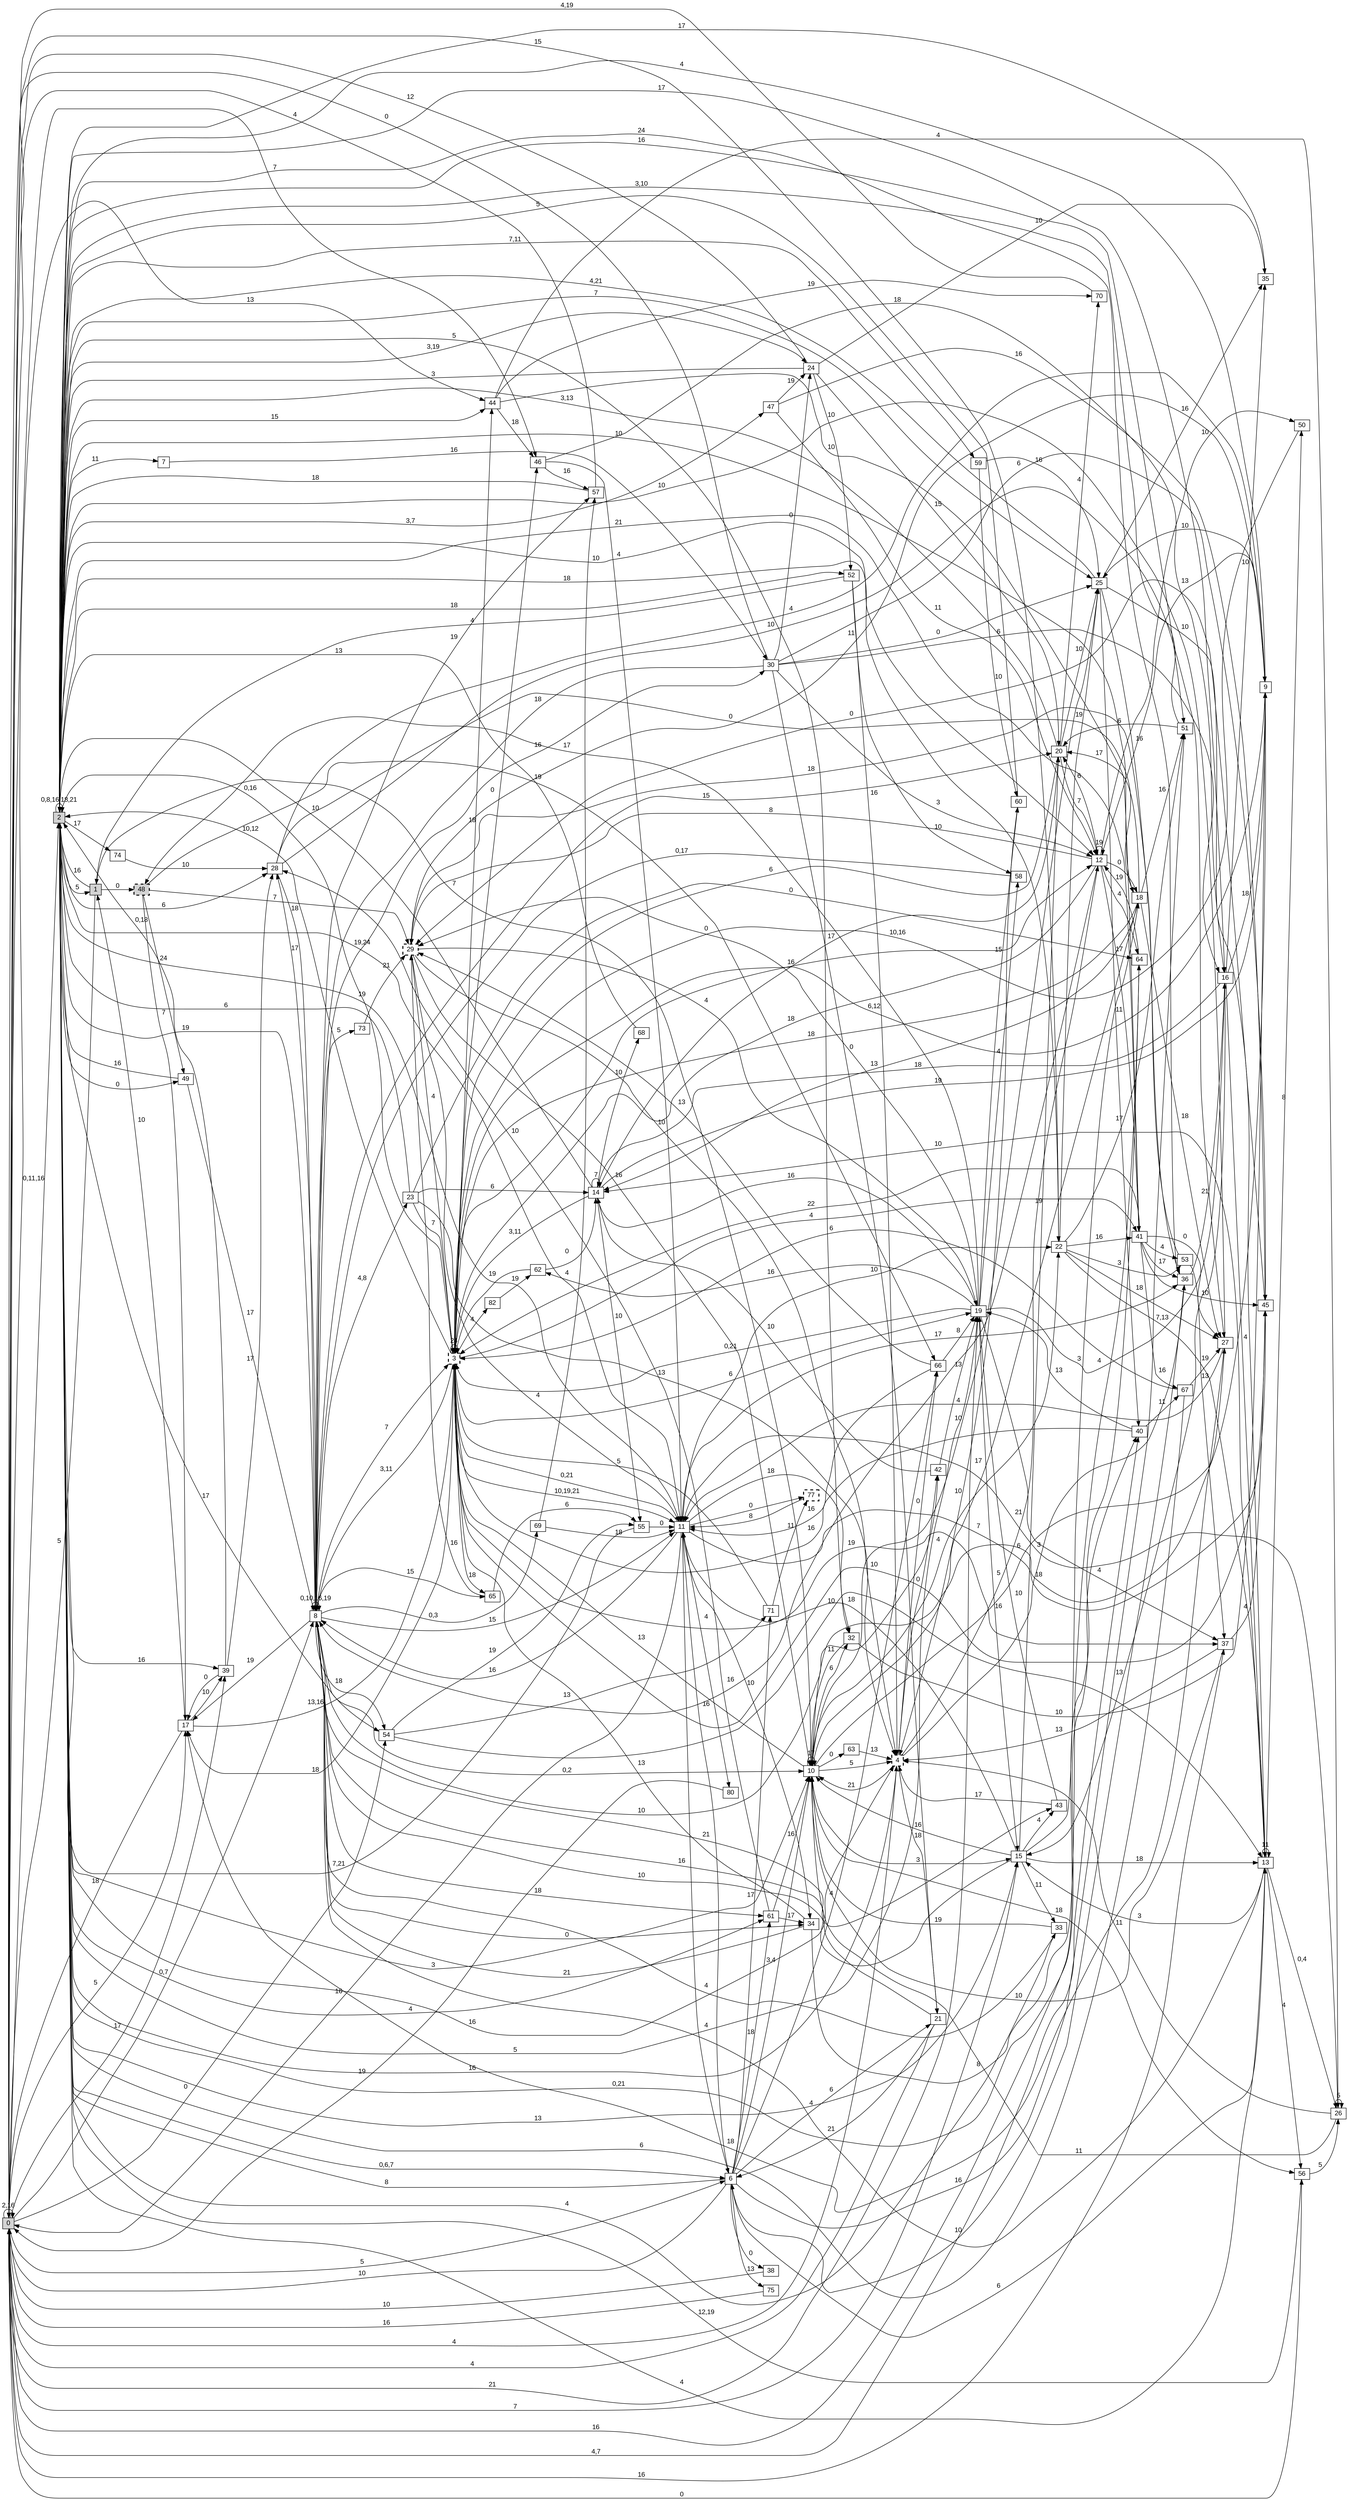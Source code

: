 digraph "NDFA" {
  rankdir=LR
  node [shape=box width=0.1 height=0.1 fontname=Arial]
  edge [fontname=Arial]
/* Estados */
 s0 [label="0" style="filled"] /* I:1 F:0 D:0 */
 s1 [label="1" style="filled"] /* I:1 F:0 D:0 */
 s2 [label="2" style="filled"] /* I:1 F:0 D:0 */
 s3 [label="3" style="bold,dashed"] /* I:0 F:1 D:0 */
 s4 [label="4" style="bold,dashed"] /* I:0 F:1 D:0 */
 s6 [label="6" ] /* I:0 F:0 D:0 */
 s7 [label="7" ] /* I:0 F:0 D:0 */
 s8 [label="8" ] /* I:0 F:0 D:0 */
 s9 [label="9" ] /* I:0 F:0 D:0 */
 s10 [label="10" ] /* I:0 F:0 D:0 */
 s11 [label="11" ] /* I:0 F:0 D:0 */
 s12 [label="12" ] /* I:0 F:0 D:0 */
 s13 [label="13" ] /* I:0 F:0 D:0 */
 s14 [label="14" ] /* I:0 F:0 D:0 */
 s15 [label="15" ] /* I:0 F:0 D:0 */
 s16 [label="16" ] /* I:0 F:0 D:0 */
 s17 [label="17" ] /* I:0 F:0 D:0 */
 s18 [label="18" ] /* I:0 F:0 D:0 */
 s19 [label="19" ] /* I:0 F:0 D:0 */
 s20 [label="20" ] /* I:0 F:0 D:0 */
 s21 [label="21" ] /* I:0 F:0 D:0 */
 s22 [label="22" ] /* I:0 F:0 D:0 */
 s23 [label="23" ] /* I:0 F:0 D:0 */
 s24 [label="24" ] /* I:0 F:0 D:0 */
 s25 [label="25" ] /* I:0 F:0 D:0 */
 s26 [label="26" ] /* I:0 F:0 D:0 */
 s27 [label="27" ] /* I:0 F:0 D:0 */
 s28 [label="28" ] /* I:0 F:0 D:0 */
 s29 [label="29" style="bold,dashed"] /* I:0 F:1 D:0 */
 s30 [label="30" ] /* I:0 F:0 D:0 */
 s32 [label="32" ] /* I:0 F:0 D:0 */
 s33 [label="33" ] /* I:0 F:0 D:0 */
 s34 [label="34" ] /* I:0 F:0 D:0 */
 s35 [label="35" ] /* I:0 F:0 D:0 */
 s36 [label="36" ] /* I:0 F:0 D:0 */
 s37 [label="37" ] /* I:0 F:0 D:0 */
 s38 [label="38" ] /* I:0 F:0 D:0 */
 s39 [label="39" ] /* I:0 F:0 D:0 */
 s40 [label="40" ] /* I:0 F:0 D:0 */
 s41 [label="41" ] /* I:0 F:0 D:0 */
 s42 [label="42" ] /* I:0 F:0 D:0 */
 s43 [label="43" ] /* I:0 F:0 D:0 */
 s44 [label="44" ] /* I:0 F:0 D:0 */
 s45 [label="45" ] /* I:0 F:0 D:0 */
 s46 [label="46" ] /* I:0 F:0 D:0 */
 s47 [label="47" ] /* I:0 F:0 D:0 */
 s48 [label="48" style="filled,bold,dashed"] /* I:1 F:1 D:0 */
 s49 [label="49" ] /* I:0 F:0 D:0 */
 s50 [label="50" ] /* I:0 F:0 D:0 */
 s51 [label="51" ] /* I:0 F:0 D:0 */
 s52 [label="52" ] /* I:0 F:0 D:0 */
 s53 [label="53" ] /* I:0 F:0 D:0 */
 s54 [label="54" ] /* I:0 F:0 D:0 */
 s55 [label="55" ] /* I:0 F:0 D:0 */
 s56 [label="56" ] /* I:0 F:0 D:0 */
 s57 [label="57" ] /* I:0 F:0 D:0 */
 s58 [label="58" ] /* I:0 F:0 D:0 */
 s59 [label="59" ] /* I:0 F:0 D:0 */
 s60 [label="60" ] /* I:0 F:0 D:0 */
 s61 [label="61" ] /* I:0 F:0 D:0 */
 s62 [label="62" ] /* I:0 F:0 D:0 */
 s63 [label="63" ] /* I:0 F:0 D:0 */
 s64 [label="64" ] /* I:0 F:0 D:0 */
 s65 [label="65" ] /* I:0 F:0 D:0 */
 s66 [label="66" ] /* I:0 F:0 D:0 */
 s67 [label="67" ] /* I:0 F:0 D:0 */
 s68 [label="68" ] /* I:0 F:0 D:0 */
 s69 [label="69" ] /* I:0 F:0 D:0 */
 s70 [label="70" ] /* I:0 F:0 D:0 */
 s71 [label="71" ] /* I:0 F:0 D:0 */
 s73 [label="73" ] /* I:0 F:0 D:0 */
 s74 [label="74" ] /* I:0 F:0 D:0 */
 s75 [label="75" ] /* I:0 F:0 D:0 */
 s77 [label="77" style="bold,dashed"] /* I:0 F:1 D:0 */
 s80 [label="80" ] /* I:0 F:0 D:0 */
 s82 [label="82" ] /* I:0 F:0 D:0 */
/* Transiciones */
  s0 -> s0 [label="2,16"]
  s0 -> s2 [label="0,11,16"]
  s0 -> s4 [label="4"]
  s0 -> s6 [label="5"]
  s0 -> s8 [label="0,7"]
  s0 -> s15 [label="7"]
  s0 -> s17 [label="5"]
  s0 -> s19 [label="21"]
  s0 -> s22 [label="15"]
  s0 -> s37 [label="16"]
  s0 -> s39 [label="17"]
  s0 -> s40 [label="4,7"]
  s0 -> s44 [label="13"]
  s0 -> s46 [label="7"]
  s0 -> s54 [label="0"]
  s0 -> s56 [label="0"]
  s1 -> s0 [label="5"]
  s1 -> s2 [label="16"]
  s1 -> s10 [label="7"]
  s1 -> s48 [label="0"]
  s2 -> s1 [label="5"]
  s2 -> s2 [label="0,8,16,18,21"]
  s2 -> s3 [label="0,16"]
  s2 -> s4 [label="16"]
  s2 -> s6 [label="0,6,7"]
  s2 -> s7 [label="11"]
  s2 -> s10 [label="3"]
  s2 -> s11 [label="19,24"]
  s2 -> s12 [label="10"]
  s2 -> s13 [label="4"]
  s2 -> s15 [label="13"]
  s2 -> s16 [label="17"]
  s2 -> s18 [label="10"]
  s2 -> s19 [label="5"]
  s2 -> s22 [label="18"]
  s2 -> s24 [label="3,19"]
  s2 -> s25 [label="7"]
  s2 -> s28 [label="6"]
  s2 -> s32 [label="5"]
  s2 -> s33 [label="4"]
  s2 -> s39 [label="16"]
  s2 -> s40 [label="0,21"]
  s2 -> s41 [label="21"]
  s2 -> s44 [label="15"]
  s2 -> s47 [label="3,7"]
  s2 -> s49 [label="0"]
  s2 -> s51 [label="16"]
  s2 -> s52 [label="18"]
  s2 -> s54 [label="17"]
  s2 -> s59 [label="7,11"]
  s2 -> s61 [label="4"]
  s2 -> s74 [label="17"]
  s3 -> s2 [label="10,12"]
  s3 -> s3 [label="24"]
  s3 -> s8 [label="3,11"]
  s3 -> s11 [label="10,19,21"]
  s3 -> s12 [label="16"]
  s3 -> s17 [label="18"]
  s3 -> s19 [label="6"]
  s3 -> s37 [label="19"]
  s3 -> s41 [label="4"]
  s3 -> s44 [label="18"]
  s3 -> s46 [label="0"]
  s3 -> s65 [label="18"]
  s3 -> s82 [label="4"]
  s4 -> s2 [label="16"]
  s4 -> s10 [label="21"]
  s4 -> s12 [label="5"]
  s4 -> s21 [label="18"]
  s4 -> s36 [label="3"]
  s4 -> s42 [label="0"]
  s4 -> s66 [label="0"]
  s6 -> s0 [label="10"]
  s6 -> s2 [label="8"]
  s6 -> s10 [label="3,4"]
  s6 -> s11 [label="16"]
  s6 -> s13 [label="6"]
  s6 -> s21 [label="6"]
  s6 -> s38 [label="0"]
  s6 -> s51 [label="16"]
  s6 -> s61 [label="18"]
  s6 -> s66 [label="4"]
  s6 -> s71 [label="17"]
  s6 -> s75 [label="13"]
  s7 -> s30 [label="16"]
  s8 -> s2 [label="19"]
  s8 -> s3 [label="7"]
  s8 -> s8 [label="0,10,16,19"]
  s8 -> s10 [label="0,2"]
  s8 -> s11 [label="15"]
  s8 -> s17 [label="19"]
  s8 -> s20 [label="15"]
  s8 -> s23 [label="4,8"]
  s8 -> s28 [label="17"]
  s8 -> s30 [label="16"]
  s8 -> s34 [label="0"]
  s8 -> s42 [label="10"]
  s8 -> s43 [label="21"]
  s8 -> s54 [label="18"]
  s8 -> s57 [label="19"]
  s8 -> s61 [label="18"]
  s8 -> s65 [label="15"]
  s8 -> s69 [label="0,3"]
  s8 -> s73 [label="5"]
  s9 -> s2 [label="4"]
  s9 -> s3 [label="6,12"]
  s9 -> s25 [label="10"]
  s9 -> s29 [label="11"]
  s10 -> s3 [label="13"]
  s10 -> s4 [label="5"]
  s10 -> s9 [label="18"]
  s10 -> s10 [label="17"]
  s10 -> s15 [label="3"]
  s10 -> s22 [label="4"]
  s10 -> s27 [label="6"]
  s10 -> s32 [label="6"]
  s10 -> s56 [label="18"]
  s10 -> s63 [label="0"]
  s11 -> s0 [label="16"]
  s11 -> s2 [label="19"]
  s11 -> s3 [label="0,21"]
  s11 -> s6 [label="4"]
  s11 -> s8 [label="16"]
  s11 -> s22 [label="10"]
  s11 -> s32 [label="18"]
  s11 -> s34 [label="10"]
  s11 -> s36 [label="17"]
  s11 -> s45 [label="7"]
  s11 -> s77 [label="0"]
  s11 -> s80 [label="4"]
  s12 -> s3 [label="18"]
  s12 -> s8 [label="16"]
  s12 -> s9 [label="13"]
  s12 -> s12 [label="19"]
  s12 -> s18 [label="0"]
  s12 -> s20 [label="6"]
  s12 -> s29 [label="8"]
  s12 -> s41 [label="17"]
  s12 -> s50 [label="10"]
  s12 -> s64 [label="4"]
  s13 -> s8 [label="4"]
  s13 -> s13 [label="11"]
  s13 -> s14 [label="10"]
  s13 -> s15 [label="3"]
  s13 -> s26 [label="0,4"]
  s13 -> s50 [label="8"]
  s13 -> s56 [label="4"]
  s14 -> s2 [label="10"]
  s14 -> s3 [label="3,11"]
  s14 -> s9 [label="19"]
  s14 -> s14 [label="7"]
  s14 -> s20 [label="17"]
  s14 -> s55 [label="10"]
  s14 -> s68 [label="10"]
  s15 -> s8 [label="16"]
  s15 -> s10 [label="16"]
  s15 -> s11 [label="18"]
  s15 -> s13 [label="18"]
  s15 -> s18 [label="3"]
  s15 -> s20 [label="19"]
  s15 -> s33 [label="11"]
  s15 -> s43 [label="4"]
  s16 -> s9 [label="18"]
  s16 -> s13 [label="4"]
  s16 -> s14 [label="18"]
  s16 -> s15 [label="13"]
  s16 -> s35 [label="10"]
  s17 -> s0 [label="18"]
  s17 -> s1 [label="10"]
  s17 -> s3 [label="13,16"]
  s17 -> s39 [label="10"]
  s18 -> s3 [label="18"]
  s18 -> s10 [label="17"]
  s18 -> s14 [label="13"]
  s18 -> s20 [label="17"]
  s18 -> s27 [label="18"]
  s18 -> s51 [label="16"]
  s19 -> s3 [label="0,21"]
  s19 -> s14 [label="16"]
  s19 -> s15 [label="16"]
  s19 -> s16 [label="4"]
  s19 -> s29 [label="0"]
  s19 -> s37 [label="4"]
  s19 -> s48 [label="17"]
  s19 -> s58 [label="4"]
  s19 -> s60 [label="15"]
  s19 -> s62 [label="16"]
  s20 -> s2 [label="3,13"]
  s20 -> s3 [label="6"]
  s20 -> s12 [label="7"]
  s20 -> s25 [label="10"]
  s20 -> s70 [label="4"]
  s21 -> s0 [label="4"]
  s21 -> s6 [label="21"]
  s21 -> s8 [label="10"]
  s22 -> s13 [label="7,13"]
  s22 -> s25 [label="19"]
  s22 -> s27 [label="18"]
  s22 -> s41 [label="16"]
  s22 -> s51 [label="17"]
  s22 -> s53 [label="3"]
  s23 -> s2 [label="6"]
  s23 -> s3 [label="7"]
  s23 -> s4 [label="13"]
  s23 -> s14 [label="6"]
  s23 -> s64 [label="0"]
  s24 -> s0 [label="12"]
  s24 -> s2 [label="3"]
  s24 -> s20 [label="15"]
  s24 -> s35 [label="10"]
  s24 -> s52 [label="10"]
  s25 -> s2 [label="4,21"]
  s25 -> s10 [label="10"]
  s25 -> s13 [label="10"]
  s25 -> s35 [label="16"]
  s25 -> s36 [label="16"]
  s25 -> s40 [label="11"]
  s26 -> s4 [label="11"]
  s26 -> s10 [label="11"]
  s26 -> s11 [label="21"]
  s26 -> s26 [label="5"]
  s27 -> s2 [label="10"]
  s27 -> s11 [label="4"]
  s27 -> s17 [label="18"]
  s28 -> s8 [label="18"]
  s28 -> s9 [label="4"]
  s28 -> s18 [label="0"]
  s28 -> s27 [label="10"]
  s29 -> s3 [label="4"]
  s29 -> s4 [label="10"]
  s29 -> s10 [label="16"]
  s29 -> s11 [label="4"]
  s29 -> s19 [label="4"]
  s30 -> s0 [label="0"]
  s30 -> s8 [label="18"]
  s30 -> s12 [label="3"]
  s30 -> s16 [label="6"]
  s30 -> s21 [label="0"]
  s30 -> s24 [label="0"]
  s30 -> s25 [label="0"]
  s30 -> s45 [label="6"]
  s32 -> s9 [label="10"]
  s32 -> s10 [label="11"]
  s33 -> s8 [label="4"]
  s33 -> s10 [label="19"]
  s34 -> s3 [label="13"]
  s34 -> s8 [label="21"]
  s34 -> s64 [label="8"]
  s35 -> s2 [label="17"]
  s36 -> s2 [label="24"]
  s36 -> s6 [label="10"]
  s36 -> s16 [label="21"]
  s37 -> s4 [label="13"]
  s37 -> s10 [label="10"]
  s37 -> s45 [label="4"]
  s38 -> s0 [label="10"]
  s39 -> s2 [label="0,18"]
  s39 -> s17 [label="0"]
  s39 -> s28 [label="17"]
  s40 -> s3 [label="16"]
  s40 -> s19 [label="13"]
  s40 -> s67 [label="11"]
  s41 -> s3 [label="22"]
  s41 -> s27 [label="0"]
  s41 -> s36 [label="17"]
  s41 -> s45 [label="10"]
  s41 -> s53 [label="4"]
  s41 -> s67 [label="16"]
  s42 -> s14 [label="10"]
  s42 -> s19 [label="13"]
  s43 -> s4 [label="17"]
  s43 -> s19 [label="10"]
  s44 -> s26 [label="4"]
  s44 -> s41 [label="10"]
  s44 -> s46 [label="18"]
  s44 -> s70 [label="19"]
  s45 -> s3 [label="10"]
  s45 -> s29 [label="0"]
  s46 -> s11 [label="4"]
  s46 -> s16 [label="18"]
  s46 -> s57 [label="16"]
  s47 -> s12 [label="11"]
  s47 -> s24 [label="19"]
  s47 -> s45 [label="16"]
  s48 -> s17 [label="7"]
  s48 -> s29 [label="7"]
  s48 -> s49 [label="24"]
  s48 -> s66 [label="19"]
  s49 -> s2 [label="16"]
  s49 -> s8 [label="17"]
  s50 -> s3 [label="10,16"]
  s51 -> s2 [label="3,10"]
  s51 -> s20 [label="6"]
  s52 -> s1 [label="4"]
  s52 -> s4 [label="16"]
  s52 -> s58 [label="10"]
  s53 -> s29 [label="18"]
  s53 -> s37 [label="13"]
  s54 -> s13 [label="10"]
  s54 -> s55 [label="19"]
  s54 -> s71 [label="13"]
  s55 -> s2 [label="7,21"]
  s55 -> s11 [label="0"]
  s56 -> s2 [label="12,19"]
  s56 -> s26 [label="5"]
  s57 -> s0 [label="4"]
  s57 -> s2 [label="18"]
  s58 -> s8 [label="0,17"]
  s59 -> s25 [label="16"]
  s59 -> s60 [label="10"]
  s60 -> s2 [label="5"]
  s60 -> s4 [label="10"]
  s61 -> s10 [label="16"]
  s61 -> s28 [label="10"]
  s61 -> s34 [label="17"]
  s62 -> s3 [label="19"]
  s62 -> s14 [label="0"]
  s63 -> s4 [label="13"]
  s64 -> s0 [label="16"]
  s64 -> s12 [label="19"]
  s65 -> s29 [label="16"]
  s65 -> s55 [label="6"]
  s66 -> s11 [label="16"]
  s66 -> s19 [label="8"]
  s66 -> s29 [label="13"]
  s67 -> s2 [label="6"]
  s67 -> s3 [label="6"]
  s67 -> s27 [label="19"]
  s68 -> s2 [label="13"]
  s69 -> s11 [label="18"]
  s69 -> s57 [label="4"]
  s70 -> s0 [label="4,19"]
  s71 -> s3 [label="5"]
  s71 -> s77 [label="11"]
  s73 -> s29 [label="21"]
  s74 -> s28 [label="10"]
  s75 -> s0 [label="16"]
  s77 -> s11 [label="8"]
  s80 -> s0 [label="19"]
  s82 -> s62 [label="19"]
}
